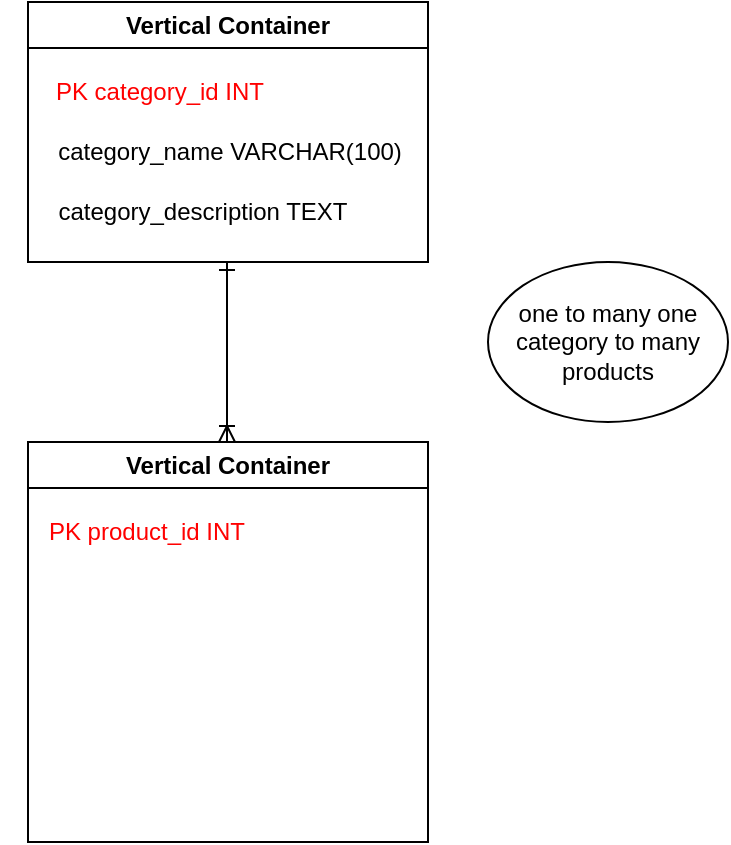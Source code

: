 <mxfile version="26.0.10">
  <diagram name="Page-1" id="obL4hFZaM3E6xVoYLtnW">
    <mxGraphModel dx="1114" dy="566" grid="1" gridSize="10" guides="1" tooltips="1" connect="1" arrows="1" fold="1" page="1" pageScale="1" pageWidth="850" pageHeight="1100" math="0" shadow="0">
      <root>
        <mxCell id="0" />
        <mxCell id="1" parent="0" />
        <mxCell id="0tZQpIQ3l24dlbF9kDwZ-1" value="Vertical Container" style="swimlane;whiteSpace=wrap;html=1;" vertex="1" parent="1">
          <mxGeometry x="300" y="160" width="200" height="130" as="geometry" />
        </mxCell>
        <mxCell id="0tZQpIQ3l24dlbF9kDwZ-4" value="&lt;span style=&quot;color: light-dark(rgb(255, 0, 0), rgb(237, 237, 237));&quot;&gt;PK category_id INT&lt;/span&gt;" style="text;html=1;align=center;verticalAlign=middle;whiteSpace=wrap;rounded=0;" vertex="1" parent="0tZQpIQ3l24dlbF9kDwZ-1">
          <mxGeometry x="-14" y="30" width="160" height="30" as="geometry" />
        </mxCell>
        <mxCell id="0tZQpIQ3l24dlbF9kDwZ-5" value="category_name VARCHAR(100)" style="text;html=1;align=center;verticalAlign=middle;whiteSpace=wrap;rounded=0;" vertex="1" parent="0tZQpIQ3l24dlbF9kDwZ-1">
          <mxGeometry x="11" y="60" width="180" height="30" as="geometry" />
        </mxCell>
        <mxCell id="0tZQpIQ3l24dlbF9kDwZ-6" value="category_description TEXT" style="text;html=1;align=center;verticalAlign=middle;whiteSpace=wrap;rounded=0;" vertex="1" parent="0tZQpIQ3l24dlbF9kDwZ-1">
          <mxGeometry x="7" y="90" width="161" height="30" as="geometry" />
        </mxCell>
        <mxCell id="0tZQpIQ3l24dlbF9kDwZ-2" value="Vertical Container" style="swimlane;whiteSpace=wrap;html=1;" vertex="1" parent="1">
          <mxGeometry x="300" y="380" width="200" height="200" as="geometry" />
        </mxCell>
        <mxCell id="0tZQpIQ3l24dlbF9kDwZ-8" value="&lt;span style=&quot;color: light-dark(rgb(255, 0, 0), rgb(237, 237, 237));&quot;&gt;PK product_id INT&lt;/span&gt;" style="text;html=1;align=center;verticalAlign=middle;whiteSpace=wrap;rounded=0;" vertex="1" parent="0tZQpIQ3l24dlbF9kDwZ-2">
          <mxGeometry x="-10" y="30" width="139" height="30" as="geometry" />
        </mxCell>
        <mxCell id="0tZQpIQ3l24dlbF9kDwZ-3" value="" style="endArrow=ERoneToMany;html=1;rounded=0;startArrow=ERone;startFill=0;endFill=0;" edge="1" parent="1">
          <mxGeometry width="50" height="50" relative="1" as="geometry">
            <mxPoint x="399.5" y="290" as="sourcePoint" />
            <mxPoint x="399.5" y="380" as="targetPoint" />
          </mxGeometry>
        </mxCell>
        <mxCell id="0tZQpIQ3l24dlbF9kDwZ-7" value="one to many one category to many products" style="ellipse;whiteSpace=wrap;html=1;" vertex="1" parent="1">
          <mxGeometry x="530" y="290" width="120" height="80" as="geometry" />
        </mxCell>
      </root>
    </mxGraphModel>
  </diagram>
</mxfile>
